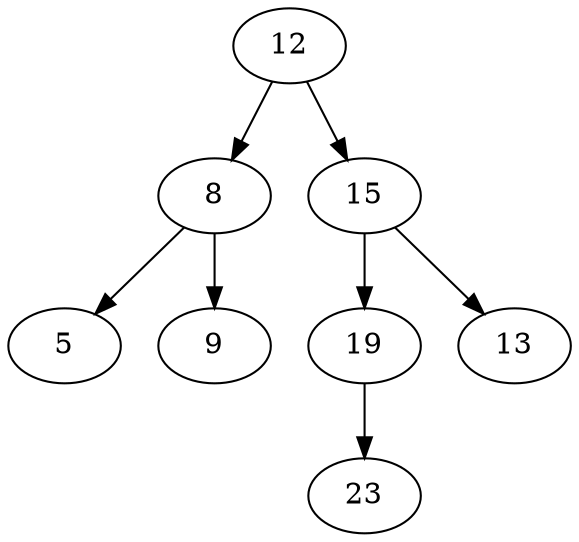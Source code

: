 digraph G {
  5;
  19;
  13;
  9;
  23;
  8;
  12;
  15;
  
  
  19 -> 23;
  8 -> 5;
  8 -> 9;
  12 -> 8;
  12 -> 15;
  15 -> 13;
  15 -> 19;
  
  }
